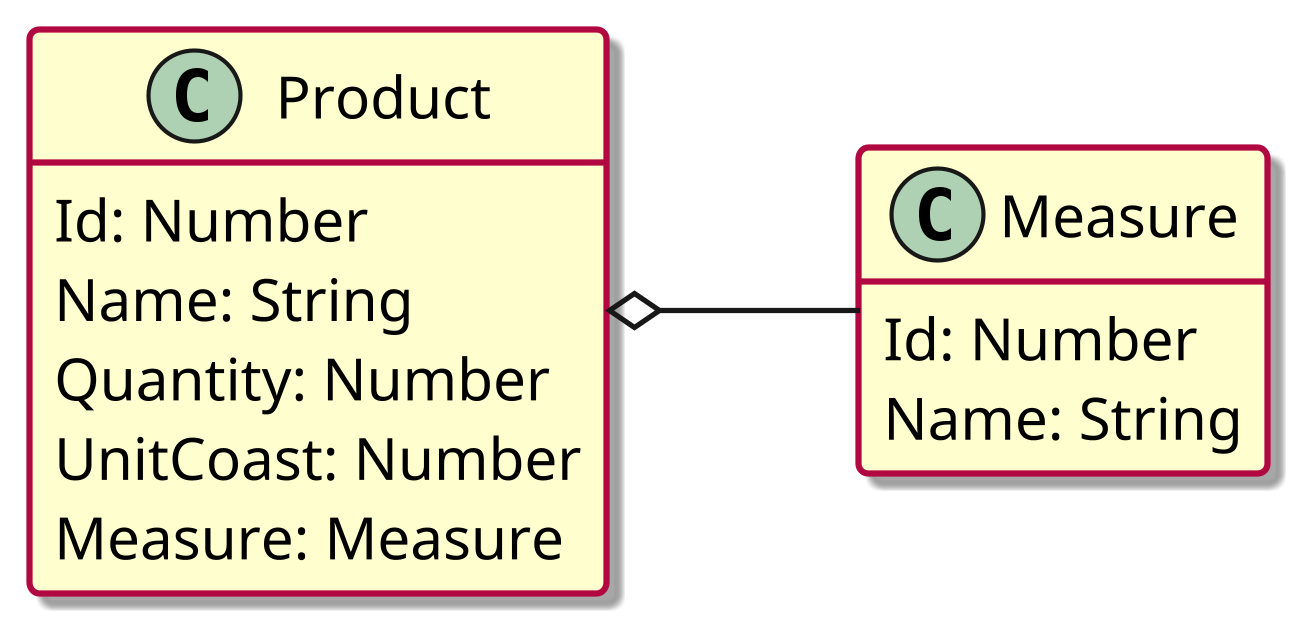 @startuml domain

skinparam ArrowThickness 1.25
skinparam ClassBorderThickness 1.5
skinparam ClassBackgroundColor #FEFECE
skinparam ClassBorderColor #B20842

skinparam dpi 400
skinparam Shadowing true

hide empty members
hide empty methods

' -----------------------------------------------

class Product {
    Id: Number
    Name: String
    Quantity: Number
    UnitCoast: Number
    Measure: Measure
}

class Measure {
    Id: Number
    Name: String
}

' -----------------------------------------------

left to right direction

Product o-- Measure

@enduml